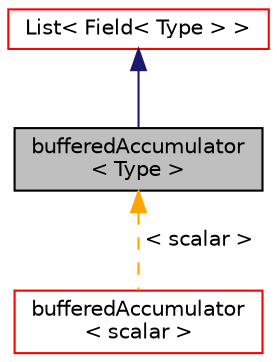 digraph "bufferedAccumulator&lt; Type &gt;"
{
  bgcolor="transparent";
  edge [fontname="Helvetica",fontsize="10",labelfontname="Helvetica",labelfontsize="10"];
  node [fontname="Helvetica",fontsize="10",shape=record];
  Node1 [label="bufferedAccumulator\l\< Type \>",height=0.2,width=0.4,color="black", fillcolor="grey75", style="filled", fontcolor="black"];
  Node2 -> Node1 [dir="back",color="midnightblue",fontsize="10",style="solid",fontname="Helvetica"];
  Node2 [label="List\< Field\< Type \> \>",height=0.2,width=0.4,color="red",URL="$a01390.html"];
  Node1 -> Node3 [dir="back",color="orange",fontsize="10",style="dashed",label=" \< scalar \>" ,fontname="Helvetica"];
  Node3 [label="bufferedAccumulator\l\< scalar \>",height=0.2,width=0.4,color="red",URL="$a00165.html"];
}
